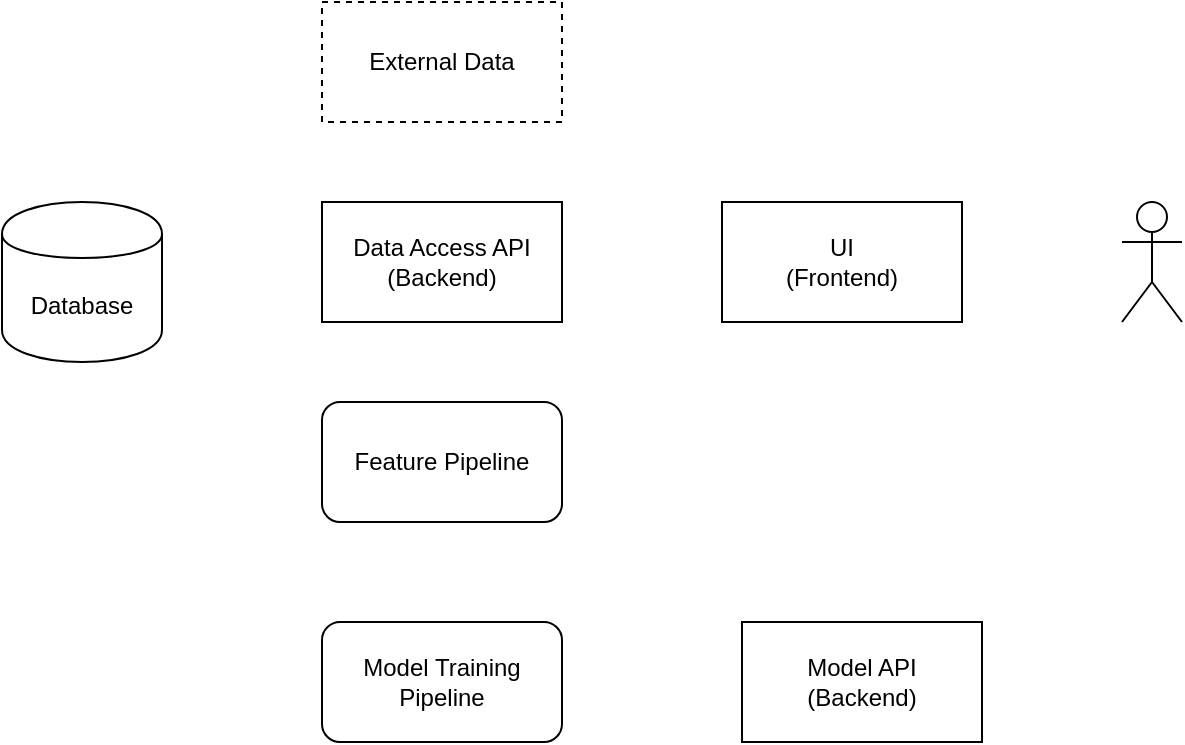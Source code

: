<mxfile version="13.0.1" type="device"><diagram id="srOswCFH3yFWi_xKCo4E" name="Page-1"><mxGraphModel dx="992" dy="497" grid="1" gridSize="10" guides="1" tooltips="1" connect="1" arrows="1" fold="1" page="1" pageScale="1" pageWidth="850" pageHeight="1100" math="0" shadow="0"><root><mxCell id="0"/><mxCell id="1" parent="0"/><mxCell id="mtVcTmfFyhhkUoEgU48Y-1" value="Database" style="shape=cylinder;whiteSpace=wrap;html=1;boundedLbl=1;backgroundOutline=1;" vertex="1" parent="1"><mxGeometry x="40" y="120" width="80" height="80" as="geometry"/></mxCell><mxCell id="mtVcTmfFyhhkUoEgU48Y-3" value="Feature Pipeline" style="rounded=1;whiteSpace=wrap;html=1;" vertex="1" parent="1"><mxGeometry x="200" y="220" width="120" height="60" as="geometry"/></mxCell><mxCell id="mtVcTmfFyhhkUoEgU48Y-4" value="Model Training Pipeline" style="rounded=1;whiteSpace=wrap;html=1;" vertex="1" parent="1"><mxGeometry x="200" y="330" width="120" height="60" as="geometry"/></mxCell><mxCell id="mtVcTmfFyhhkUoEgU48Y-6" value="External Data" style="rounded=0;whiteSpace=wrap;html=1;dashed=1;" vertex="1" parent="1"><mxGeometry x="200" y="20" width="120" height="60" as="geometry"/></mxCell><mxCell id="mtVcTmfFyhhkUoEgU48Y-7" value="UI&lt;br&gt;(Frontend)" style="rounded=0;whiteSpace=wrap;html=1;" vertex="1" parent="1"><mxGeometry x="400" y="120" width="120" height="60" as="geometry"/></mxCell><mxCell id="mtVcTmfFyhhkUoEgU48Y-8" value="" style="shape=umlActor;verticalLabelPosition=bottom;labelBackgroundColor=#ffffff;verticalAlign=top;html=1;outlineConnect=0;" vertex="1" parent="1"><mxGeometry x="600" y="120" width="30" height="60" as="geometry"/></mxCell><mxCell id="mtVcTmfFyhhkUoEgU48Y-9" value="Data Access API&lt;br&gt;(Backend)" style="rounded=0;whiteSpace=wrap;html=1;" vertex="1" parent="1"><mxGeometry x="200" y="120" width="120" height="60" as="geometry"/></mxCell><mxCell id="mtVcTmfFyhhkUoEgU48Y-10" value="Model API&lt;br&gt;(Backend)" style="rounded=0;whiteSpace=wrap;html=1;" vertex="1" parent="1"><mxGeometry x="410" y="330" width="120" height="60" as="geometry"/></mxCell></root></mxGraphModel></diagram></mxfile>